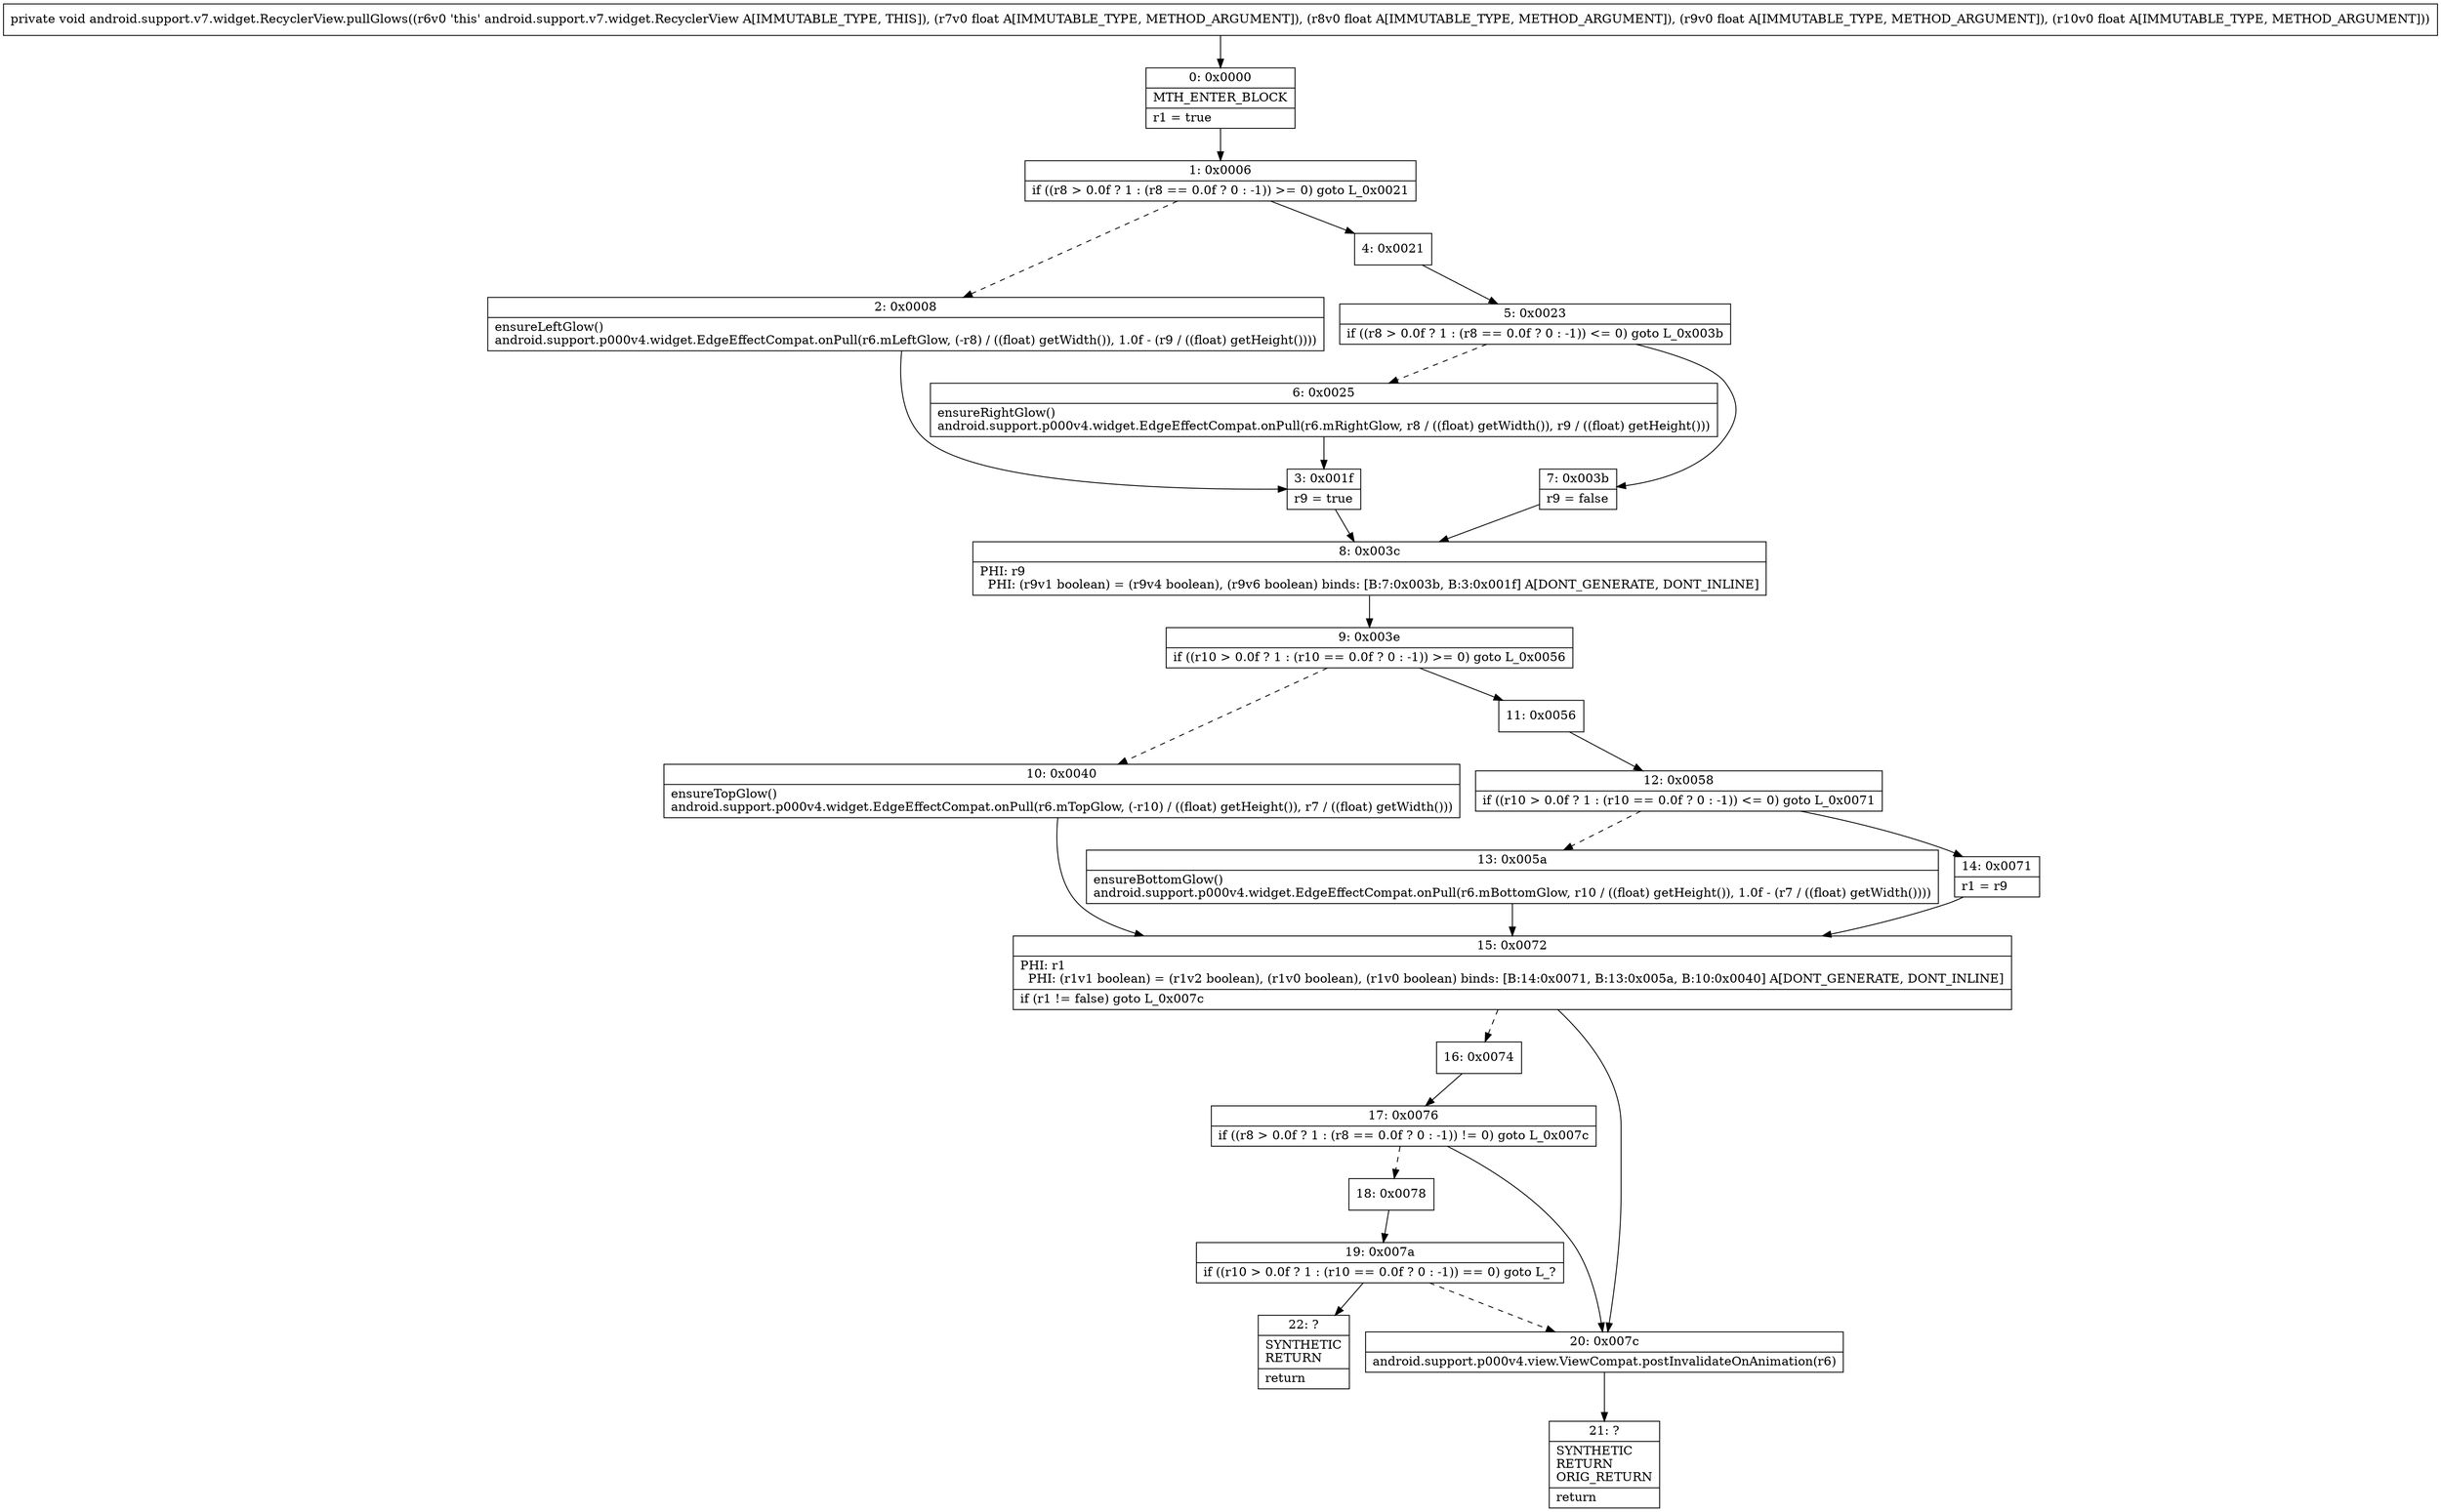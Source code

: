 digraph "CFG forandroid.support.v7.widget.RecyclerView.pullGlows(FFFF)V" {
Node_0 [shape=record,label="{0\:\ 0x0000|MTH_ENTER_BLOCK\l|r1 = true\l}"];
Node_1 [shape=record,label="{1\:\ 0x0006|if ((r8 \> 0.0f ? 1 : (r8 == 0.0f ? 0 : \-1)) \>= 0) goto L_0x0021\l}"];
Node_2 [shape=record,label="{2\:\ 0x0008|ensureLeftGlow()\landroid.support.p000v4.widget.EdgeEffectCompat.onPull(r6.mLeftGlow, (\-r8) \/ ((float) getWidth()), 1.0f \- (r9 \/ ((float) getHeight())))\l}"];
Node_3 [shape=record,label="{3\:\ 0x001f|r9 = true\l}"];
Node_4 [shape=record,label="{4\:\ 0x0021}"];
Node_5 [shape=record,label="{5\:\ 0x0023|if ((r8 \> 0.0f ? 1 : (r8 == 0.0f ? 0 : \-1)) \<= 0) goto L_0x003b\l}"];
Node_6 [shape=record,label="{6\:\ 0x0025|ensureRightGlow()\landroid.support.p000v4.widget.EdgeEffectCompat.onPull(r6.mRightGlow, r8 \/ ((float) getWidth()), r9 \/ ((float) getHeight()))\l}"];
Node_7 [shape=record,label="{7\:\ 0x003b|r9 = false\l}"];
Node_8 [shape=record,label="{8\:\ 0x003c|PHI: r9 \l  PHI: (r9v1 boolean) = (r9v4 boolean), (r9v6 boolean) binds: [B:7:0x003b, B:3:0x001f] A[DONT_GENERATE, DONT_INLINE]\l}"];
Node_9 [shape=record,label="{9\:\ 0x003e|if ((r10 \> 0.0f ? 1 : (r10 == 0.0f ? 0 : \-1)) \>= 0) goto L_0x0056\l}"];
Node_10 [shape=record,label="{10\:\ 0x0040|ensureTopGlow()\landroid.support.p000v4.widget.EdgeEffectCompat.onPull(r6.mTopGlow, (\-r10) \/ ((float) getHeight()), r7 \/ ((float) getWidth()))\l}"];
Node_11 [shape=record,label="{11\:\ 0x0056}"];
Node_12 [shape=record,label="{12\:\ 0x0058|if ((r10 \> 0.0f ? 1 : (r10 == 0.0f ? 0 : \-1)) \<= 0) goto L_0x0071\l}"];
Node_13 [shape=record,label="{13\:\ 0x005a|ensureBottomGlow()\landroid.support.p000v4.widget.EdgeEffectCompat.onPull(r6.mBottomGlow, r10 \/ ((float) getHeight()), 1.0f \- (r7 \/ ((float) getWidth())))\l}"];
Node_14 [shape=record,label="{14\:\ 0x0071|r1 = r9\l}"];
Node_15 [shape=record,label="{15\:\ 0x0072|PHI: r1 \l  PHI: (r1v1 boolean) = (r1v2 boolean), (r1v0 boolean), (r1v0 boolean) binds: [B:14:0x0071, B:13:0x005a, B:10:0x0040] A[DONT_GENERATE, DONT_INLINE]\l|if (r1 != false) goto L_0x007c\l}"];
Node_16 [shape=record,label="{16\:\ 0x0074}"];
Node_17 [shape=record,label="{17\:\ 0x0076|if ((r8 \> 0.0f ? 1 : (r8 == 0.0f ? 0 : \-1)) != 0) goto L_0x007c\l}"];
Node_18 [shape=record,label="{18\:\ 0x0078}"];
Node_19 [shape=record,label="{19\:\ 0x007a|if ((r10 \> 0.0f ? 1 : (r10 == 0.0f ? 0 : \-1)) == 0) goto L_?\l}"];
Node_20 [shape=record,label="{20\:\ 0x007c|android.support.p000v4.view.ViewCompat.postInvalidateOnAnimation(r6)\l}"];
Node_21 [shape=record,label="{21\:\ ?|SYNTHETIC\lRETURN\lORIG_RETURN\l|return\l}"];
Node_22 [shape=record,label="{22\:\ ?|SYNTHETIC\lRETURN\l|return\l}"];
MethodNode[shape=record,label="{private void android.support.v7.widget.RecyclerView.pullGlows((r6v0 'this' android.support.v7.widget.RecyclerView A[IMMUTABLE_TYPE, THIS]), (r7v0 float A[IMMUTABLE_TYPE, METHOD_ARGUMENT]), (r8v0 float A[IMMUTABLE_TYPE, METHOD_ARGUMENT]), (r9v0 float A[IMMUTABLE_TYPE, METHOD_ARGUMENT]), (r10v0 float A[IMMUTABLE_TYPE, METHOD_ARGUMENT])) }"];
MethodNode -> Node_0;
Node_0 -> Node_1;
Node_1 -> Node_2[style=dashed];
Node_1 -> Node_4;
Node_2 -> Node_3;
Node_3 -> Node_8;
Node_4 -> Node_5;
Node_5 -> Node_6[style=dashed];
Node_5 -> Node_7;
Node_6 -> Node_3;
Node_7 -> Node_8;
Node_8 -> Node_9;
Node_9 -> Node_10[style=dashed];
Node_9 -> Node_11;
Node_10 -> Node_15;
Node_11 -> Node_12;
Node_12 -> Node_13[style=dashed];
Node_12 -> Node_14;
Node_13 -> Node_15;
Node_14 -> Node_15;
Node_15 -> Node_16[style=dashed];
Node_15 -> Node_20;
Node_16 -> Node_17;
Node_17 -> Node_18[style=dashed];
Node_17 -> Node_20;
Node_18 -> Node_19;
Node_19 -> Node_20[style=dashed];
Node_19 -> Node_22;
Node_20 -> Node_21;
}

